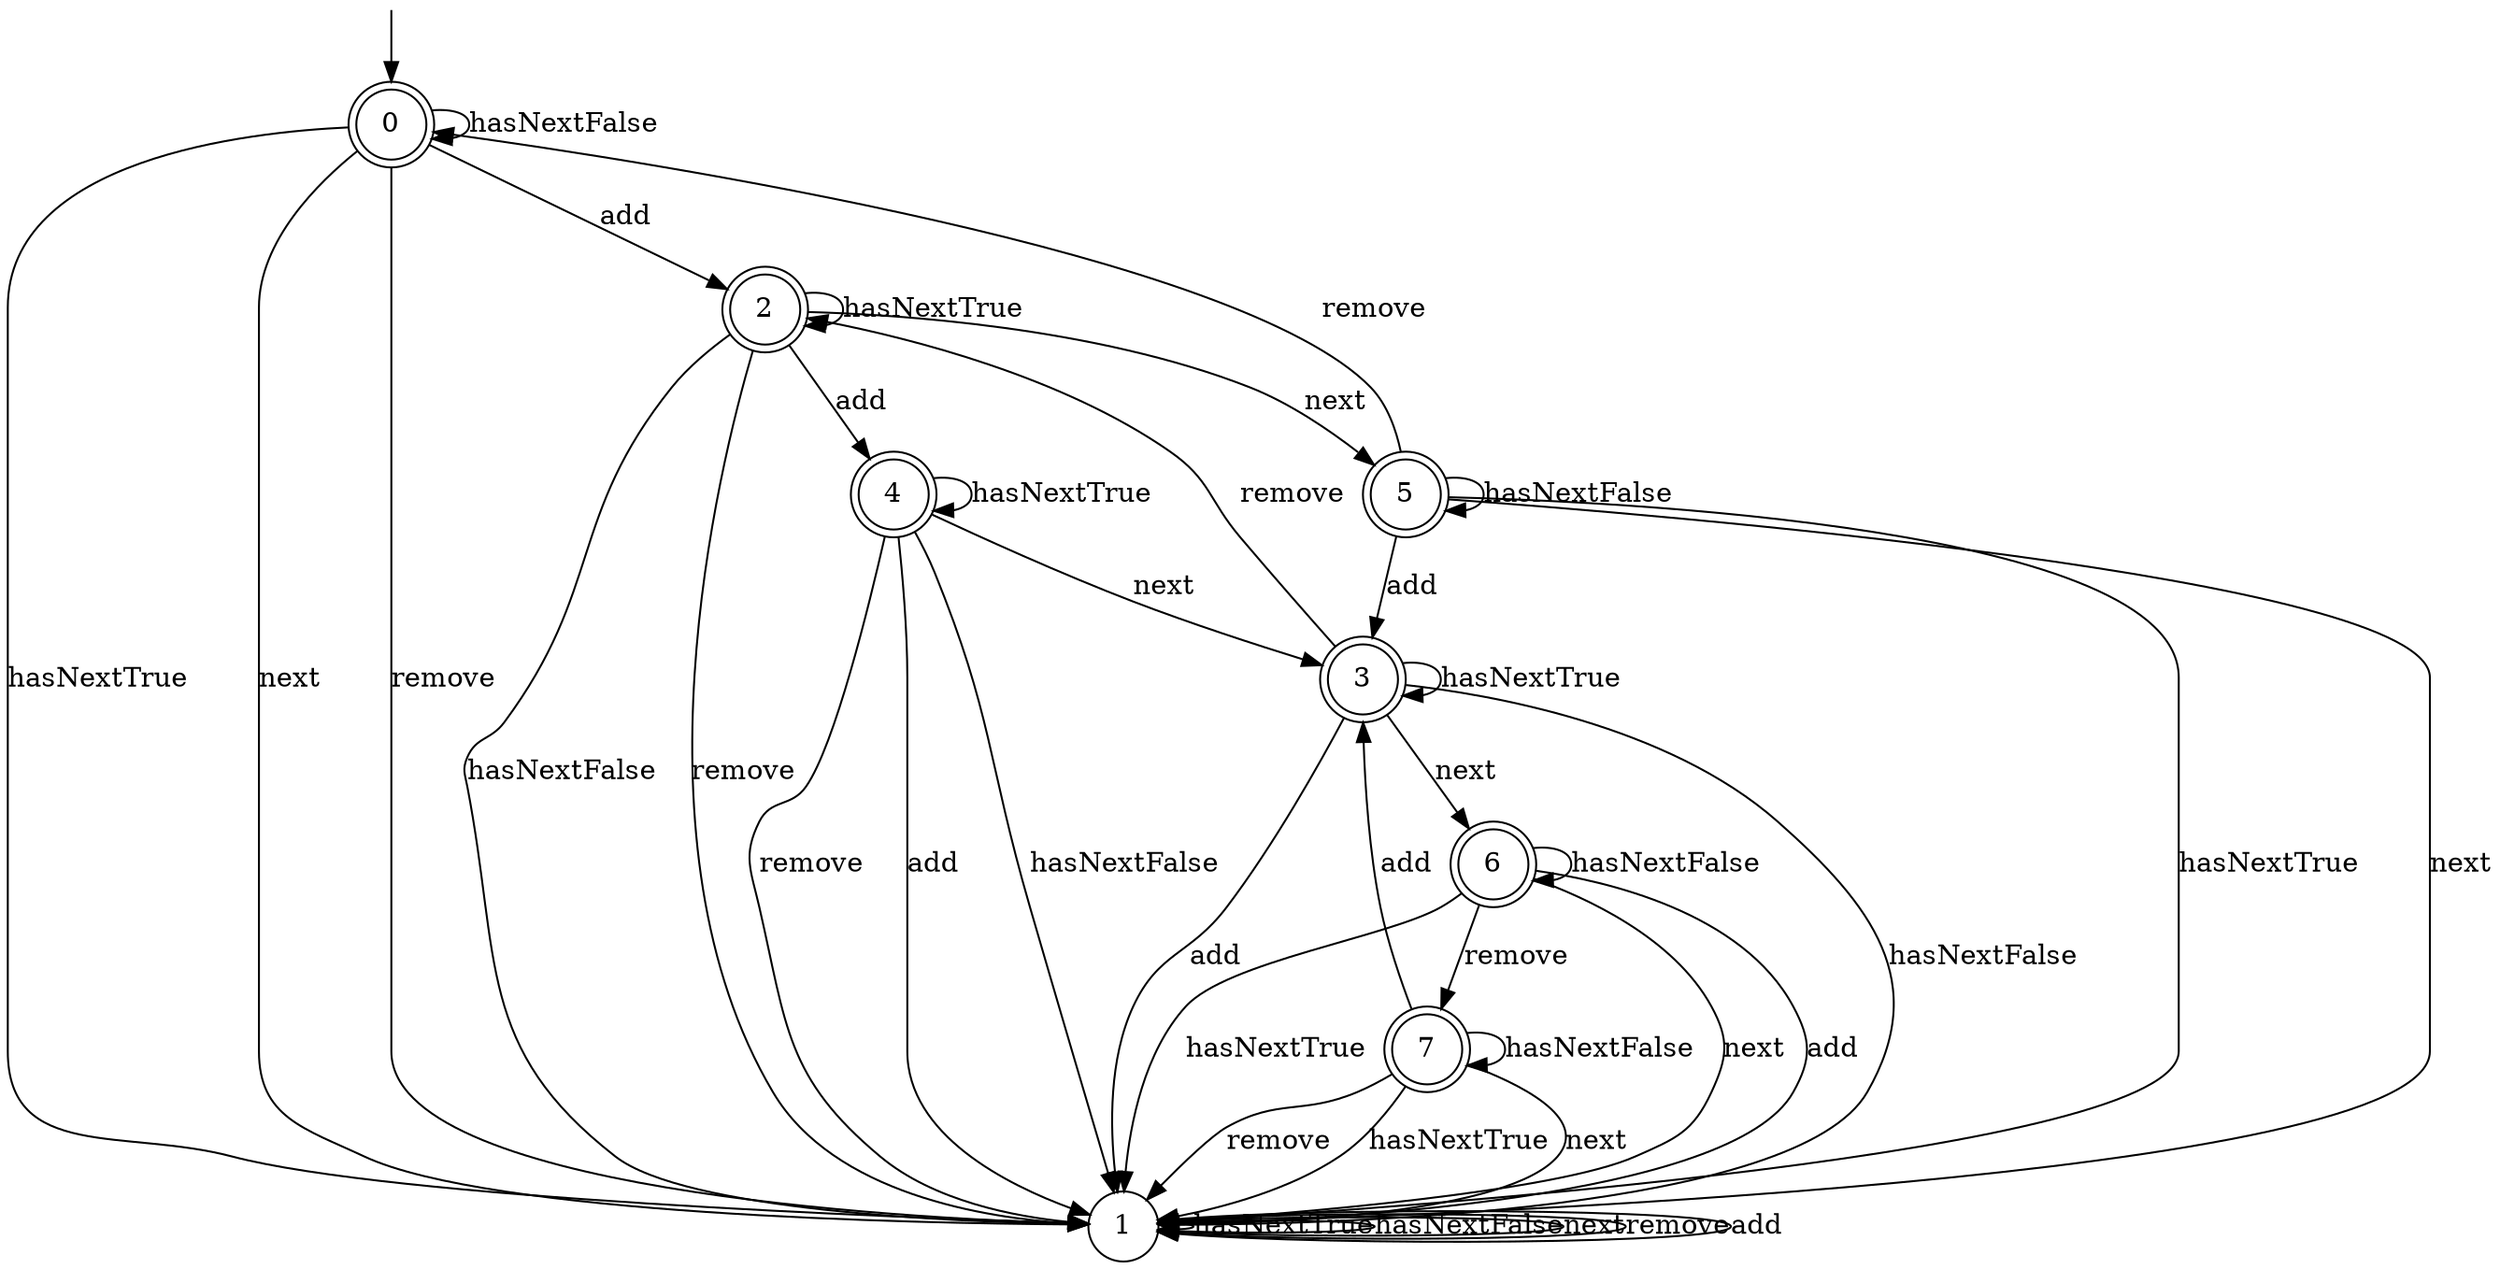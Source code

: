 digraph g {

	s0 [shape="doublecircle" label="0"];
	s1 [shape="circle" label="1"];
	s2 [shape="doublecircle" label="2"];
	s3 [shape="doublecircle" label="3"];
	s4 [shape="doublecircle" label="4"];
	s5 [shape="doublecircle" label="5"];
	s6 [shape="doublecircle" label="6"];
	s7 [shape="doublecircle" label="7"];
	s0 -> s1 [label="hasNextTrue"];
	s0 -> s0 [label="hasNextFalse"];
	s0 -> s1 [label="next"];
	s0 -> s1 [label="remove"];
	s0 -> s2 [label="add"];
	s1 -> s1 [label="hasNextTrue"];
	s1 -> s1 [label="hasNextFalse"];
	s1 -> s1 [label="next"];
	s1 -> s1 [label="remove"];
	s1 -> s1 [label="add"];
	s2 -> s2 [label="hasNextTrue"];
	s2 -> s1 [label="hasNextFalse"];
	s2 -> s5 [label="next"];
	s2 -> s1 [label="remove"];
	s2 -> s4 [label="add"];
	s3 -> s3 [label="hasNextTrue"];
	s3 -> s1 [label="hasNextFalse"];
	s3 -> s6 [label="next"];
	s3 -> s2 [label="remove"];
	s3 -> s1 [label="add"];
	s4 -> s4 [label="hasNextTrue"];
	s4 -> s1 [label="hasNextFalse"];
	s4 -> s3 [label="next"];
	s4 -> s1 [label="remove"];
	s4 -> s1 [label="add"];
	s5 -> s1 [label="hasNextTrue"];
	s5 -> s5 [label="hasNextFalse"];
	s5 -> s1 [label="next"];
	s5 -> s0 [label="remove"];
	s5 -> s3 [label="add"];
	s6 -> s1 [label="hasNextTrue"];
	s6 -> s6 [label="hasNextFalse"];
	s6 -> s1 [label="next"];
	s6 -> s7 [label="remove"];
	s6 -> s1 [label="add"];
	s7 -> s1 [label="hasNextTrue"];
	s7 -> s7 [label="hasNextFalse"];
	s7 -> s1 [label="next"];
	s7 -> s1 [label="remove"];
	s7 -> s3 [label="add"];

__start0 [label="" shape="none" width="0" height="0"];
__start0 -> s0;

}
